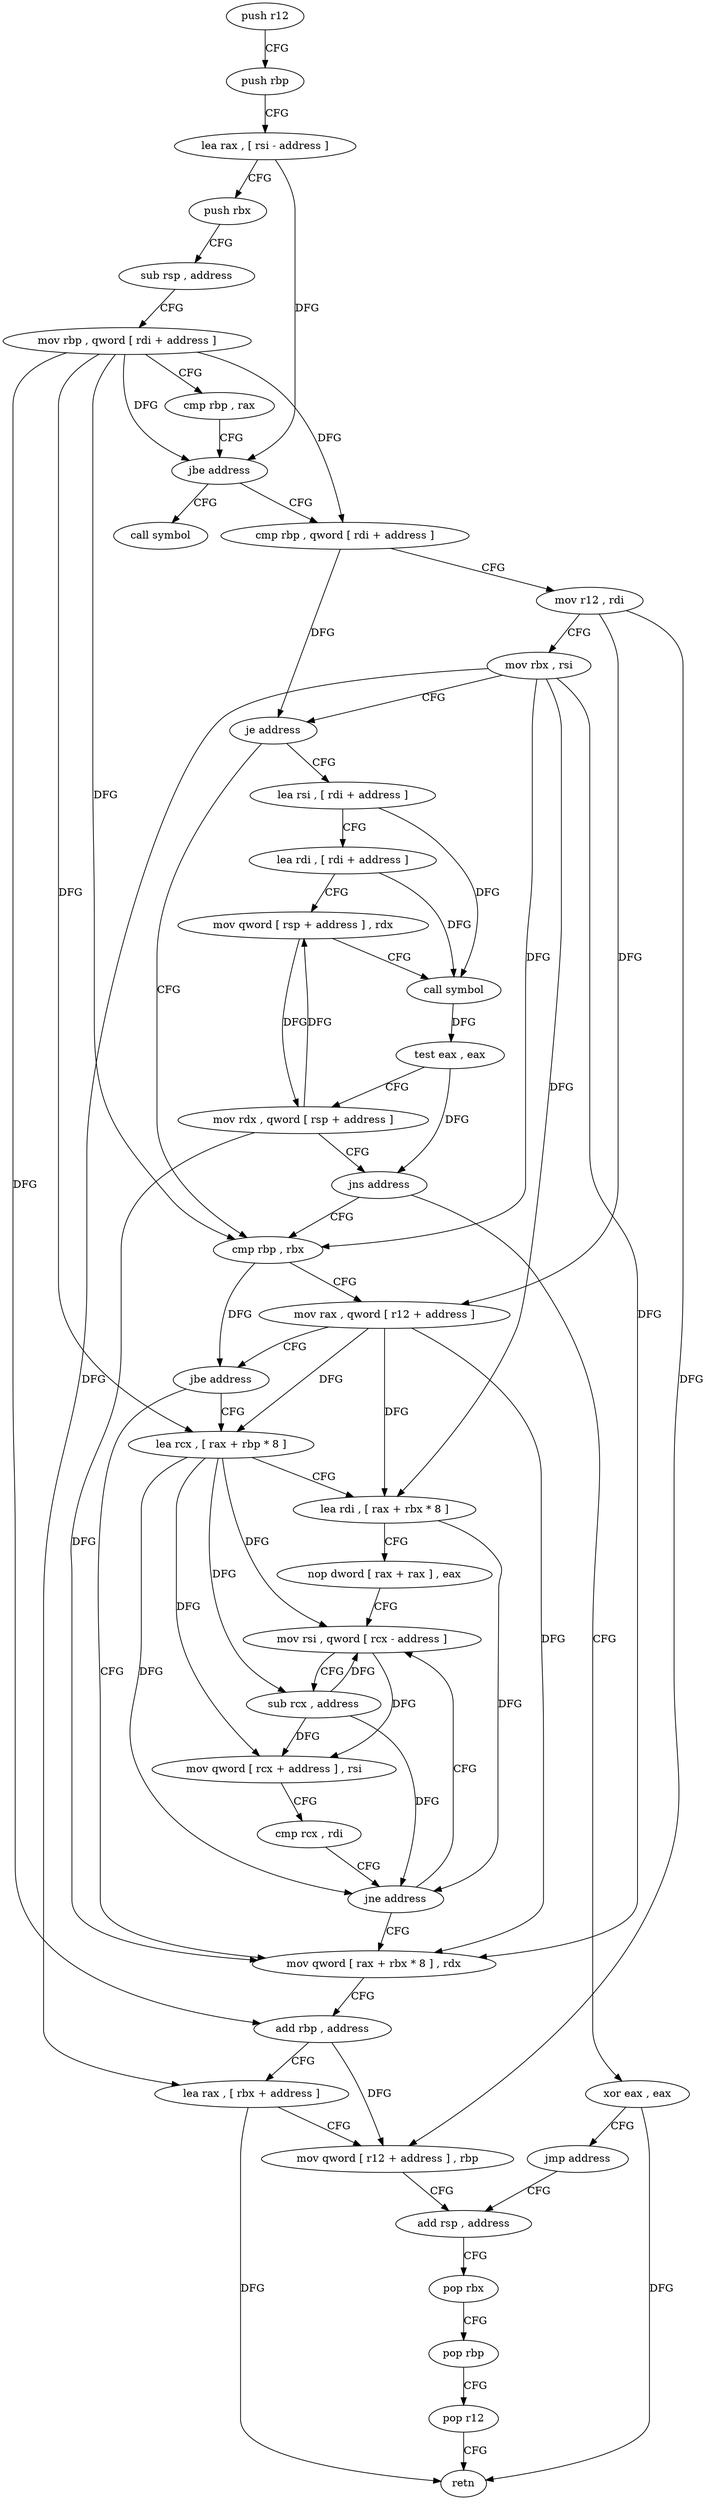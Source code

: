 digraph "func" {
"158208" [label = "push r12" ]
"158210" [label = "push rbp" ]
"158211" [label = "lea rax , [ rsi - address ]" ]
"158215" [label = "push rbx" ]
"158216" [label = "sub rsp , address" ]
"158220" [label = "mov rbp , qword [ rdi + address ]" ]
"158224" [label = "cmp rbp , rax" ]
"158227" [label = "jbe address" ]
"158343" [label = "call symbol" ]
"158229" [label = "cmp rbp , qword [ rdi + address ]" ]
"158233" [label = "mov r12 , rdi" ]
"158236" [label = "mov rbx , rsi" ]
"158239" [label = "je address" ]
"158312" [label = "lea rsi , [ rdi + address ]" ]
"158241" [label = "cmp rbp , rbx" ]
"158316" [label = "lea rdi , [ rdi + address ]" ]
"158320" [label = "mov qword [ rsp + address ] , rdx" ]
"158325" [label = "call symbol" ]
"158330" [label = "test eax , eax" ]
"158332" [label = "mov rdx , qword [ rsp + address ]" ]
"158337" [label = "jns address" ]
"158339" [label = "xor eax , eax" ]
"158244" [label = "mov rax , qword [ r12 + address ]" ]
"158249" [label = "jbe address" ]
"158281" [label = "mov qword [ rax + rbx * 8 ] , rdx" ]
"158251" [label = "lea rcx , [ rax + rbp * 8 ]" ]
"158341" [label = "jmp address" ]
"158298" [label = "add rsp , address" ]
"158285" [label = "add rbp , address" ]
"158289" [label = "lea rax , [ rbx + address ]" ]
"158293" [label = "mov qword [ r12 + address ] , rbp" ]
"158255" [label = "lea rdi , [ rax + rbx * 8 ]" ]
"158259" [label = "nop dword [ rax + rax ] , eax" ]
"158264" [label = "mov rsi , qword [ rcx - address ]" ]
"158302" [label = "pop rbx" ]
"158303" [label = "pop rbp" ]
"158304" [label = "pop r12" ]
"158306" [label = "retn" ]
"158268" [label = "sub rcx , address" ]
"158272" [label = "mov qword [ rcx + address ] , rsi" ]
"158276" [label = "cmp rcx , rdi" ]
"158279" [label = "jne address" ]
"158208" -> "158210" [ label = "CFG" ]
"158210" -> "158211" [ label = "CFG" ]
"158211" -> "158215" [ label = "CFG" ]
"158211" -> "158227" [ label = "DFG" ]
"158215" -> "158216" [ label = "CFG" ]
"158216" -> "158220" [ label = "CFG" ]
"158220" -> "158224" [ label = "CFG" ]
"158220" -> "158227" [ label = "DFG" ]
"158220" -> "158229" [ label = "DFG" ]
"158220" -> "158241" [ label = "DFG" ]
"158220" -> "158285" [ label = "DFG" ]
"158220" -> "158251" [ label = "DFG" ]
"158224" -> "158227" [ label = "CFG" ]
"158227" -> "158343" [ label = "CFG" ]
"158227" -> "158229" [ label = "CFG" ]
"158229" -> "158233" [ label = "CFG" ]
"158229" -> "158239" [ label = "DFG" ]
"158233" -> "158236" [ label = "CFG" ]
"158233" -> "158244" [ label = "DFG" ]
"158233" -> "158293" [ label = "DFG" ]
"158236" -> "158239" [ label = "CFG" ]
"158236" -> "158241" [ label = "DFG" ]
"158236" -> "158281" [ label = "DFG" ]
"158236" -> "158289" [ label = "DFG" ]
"158236" -> "158255" [ label = "DFG" ]
"158239" -> "158312" [ label = "CFG" ]
"158239" -> "158241" [ label = "CFG" ]
"158312" -> "158316" [ label = "CFG" ]
"158312" -> "158325" [ label = "DFG" ]
"158241" -> "158244" [ label = "CFG" ]
"158241" -> "158249" [ label = "DFG" ]
"158316" -> "158320" [ label = "CFG" ]
"158316" -> "158325" [ label = "DFG" ]
"158320" -> "158325" [ label = "CFG" ]
"158320" -> "158332" [ label = "DFG" ]
"158325" -> "158330" [ label = "DFG" ]
"158330" -> "158332" [ label = "CFG" ]
"158330" -> "158337" [ label = "DFG" ]
"158332" -> "158337" [ label = "CFG" ]
"158332" -> "158320" [ label = "DFG" ]
"158332" -> "158281" [ label = "DFG" ]
"158337" -> "158241" [ label = "CFG" ]
"158337" -> "158339" [ label = "CFG" ]
"158339" -> "158341" [ label = "CFG" ]
"158339" -> "158306" [ label = "DFG" ]
"158244" -> "158249" [ label = "CFG" ]
"158244" -> "158281" [ label = "DFG" ]
"158244" -> "158251" [ label = "DFG" ]
"158244" -> "158255" [ label = "DFG" ]
"158249" -> "158281" [ label = "CFG" ]
"158249" -> "158251" [ label = "CFG" ]
"158281" -> "158285" [ label = "CFG" ]
"158251" -> "158255" [ label = "CFG" ]
"158251" -> "158264" [ label = "DFG" ]
"158251" -> "158268" [ label = "DFG" ]
"158251" -> "158272" [ label = "DFG" ]
"158251" -> "158279" [ label = "DFG" ]
"158341" -> "158298" [ label = "CFG" ]
"158298" -> "158302" [ label = "CFG" ]
"158285" -> "158289" [ label = "CFG" ]
"158285" -> "158293" [ label = "DFG" ]
"158289" -> "158293" [ label = "CFG" ]
"158289" -> "158306" [ label = "DFG" ]
"158293" -> "158298" [ label = "CFG" ]
"158255" -> "158259" [ label = "CFG" ]
"158255" -> "158279" [ label = "DFG" ]
"158259" -> "158264" [ label = "CFG" ]
"158264" -> "158268" [ label = "CFG" ]
"158264" -> "158272" [ label = "DFG" ]
"158302" -> "158303" [ label = "CFG" ]
"158303" -> "158304" [ label = "CFG" ]
"158304" -> "158306" [ label = "CFG" ]
"158268" -> "158272" [ label = "DFG" ]
"158268" -> "158264" [ label = "DFG" ]
"158268" -> "158279" [ label = "DFG" ]
"158272" -> "158276" [ label = "CFG" ]
"158276" -> "158279" [ label = "CFG" ]
"158279" -> "158264" [ label = "CFG" ]
"158279" -> "158281" [ label = "CFG" ]
}
